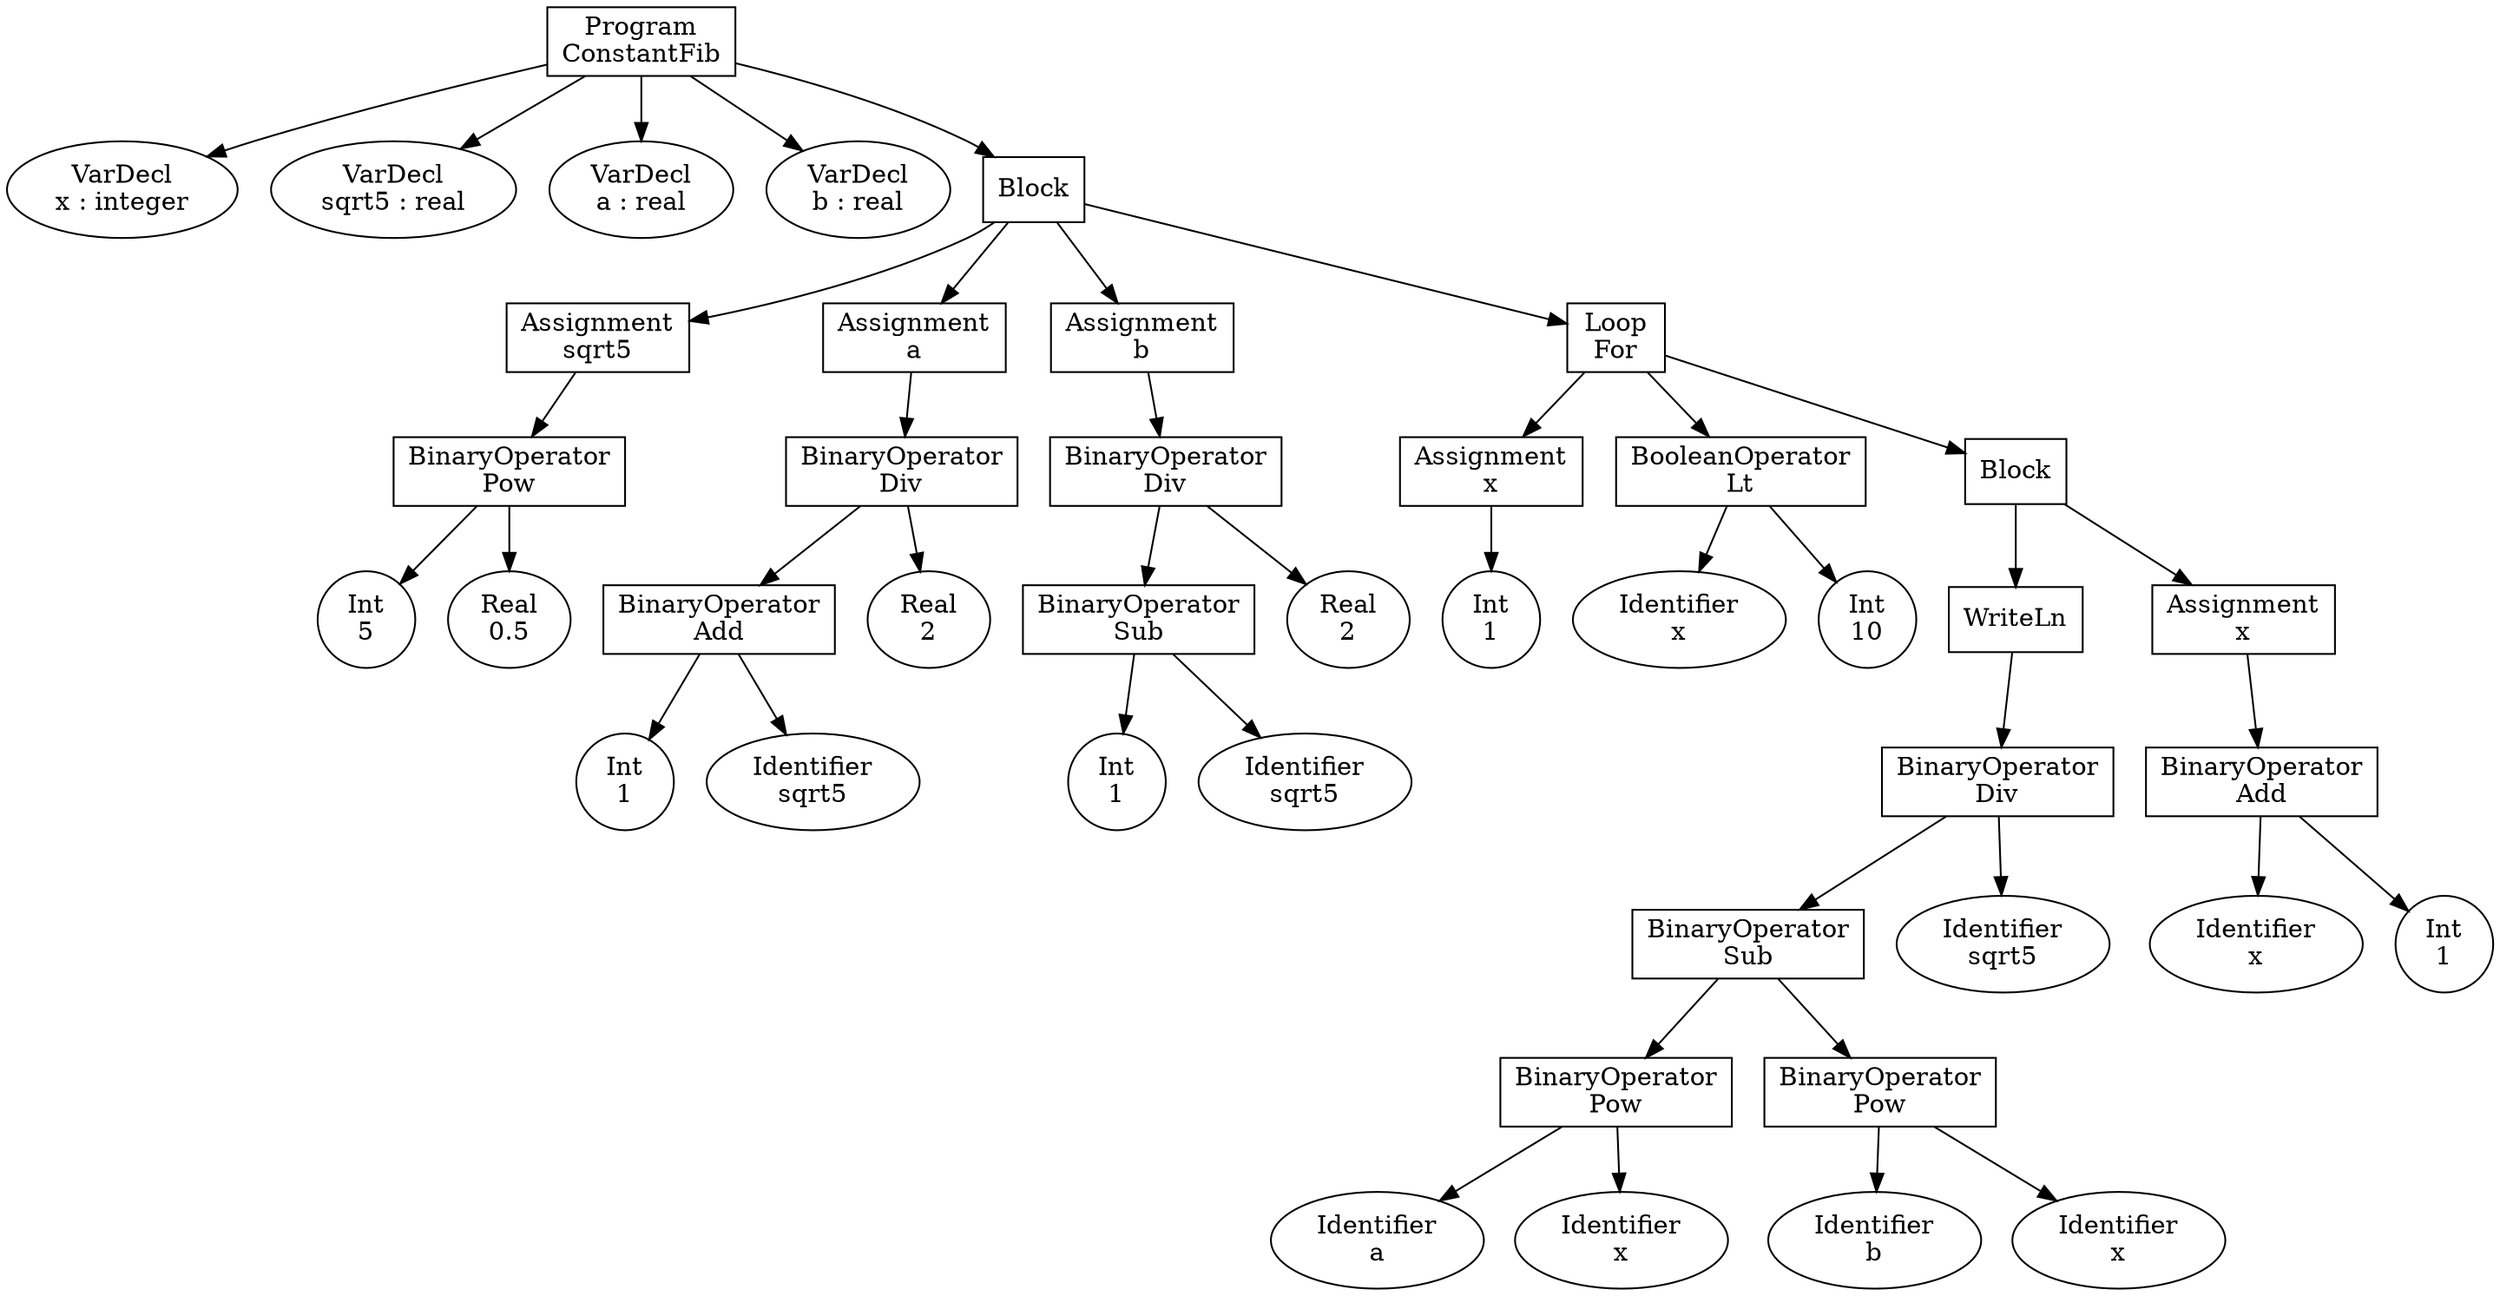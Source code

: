 digraph Expr {
  node0 [shape="rect" label="Program
ConstantFib"]
  node1 [label="VarDecl
x : integer"]
  node0 -> node1;
  node2 [label="VarDecl
sqrt5 : real"]
  node0 -> node2;
  node3 [label="VarDecl
a : real"]
  node0 -> node3;
  node4 [label="VarDecl
b : real"]
  node0 -> node4;
  node5 [shape="rect" label="Block"]
  node0 -> node5;
  node6 [shape="rect" label="Assignment
sqrt5"]
  node5 -> node6;
  node7 [shape="rect" label="BinaryOperator
Pow"]
  node6 -> node7;
  node8 [label="Int
5"]
  node7 -> node8;
  node9 [label="Real
0.5"]
  node7 -> node9;
  node10 [shape="rect" label="Assignment
a"]
  node5 -> node10;
  node11 [shape="rect" label="BinaryOperator
Div"]
  node10 -> node11;
  node12 [shape="rect" label="BinaryOperator
Add"]
  node11 -> node12;
  node13 [label="Int
1"]
  node12 -> node13;
  node14 [label="Identifier
sqrt5"]
  node12 -> node14;
  node15 [label="Real
2"]
  node11 -> node15;
  node16 [shape="rect" label="Assignment
b"]
  node5 -> node16;
  node17 [shape="rect" label="BinaryOperator
Div"]
  node16 -> node17;
  node18 [shape="rect" label="BinaryOperator
Sub"]
  node17 -> node18;
  node19 [label="Int
1"]
  node18 -> node19;
  node20 [label="Identifier
sqrt5"]
  node18 -> node20;
  node21 [label="Real
2"]
  node17 -> node21;
  node22 [shape="rect" label="Loop
For"]
  node5 -> node22;
  node23 [shape="rect" label="Assignment
x"]
  node22 -> node23;
  node24 [label="Int
1"]
  node23 -> node24;
  node25 [shape="rect" label="BooleanOperator
Lt"]
  node22 -> node25;
  node26 [label="Identifier
x"]
  node25 -> node26;
  node27 [label="Int
10"]
  node25 -> node27;
  node28 [shape="rect" label="Block"]
  node22 -> node28;
  node29 [shape="rect" label="WriteLn"]
  node28 -> node29;
  node30 [shape="rect" label="BinaryOperator
Div"]
  node29 -> node30;
  node31 [shape="rect" label="BinaryOperator
Sub"]
  node30 -> node31;
  node32 [shape="rect" label="BinaryOperator
Pow"]
  node31 -> node32;
  node33 [label="Identifier
a"]
  node32 -> node33;
  node34 [label="Identifier
x"]
  node32 -> node34;
  node35 [shape="rect" label="BinaryOperator
Pow"]
  node31 -> node35;
  node36 [label="Identifier
b"]
  node35 -> node36;
  node37 [label="Identifier
x"]
  node35 -> node37;
  node38 [label="Identifier
sqrt5"]
  node30 -> node38;
  node39 [shape="rect" label="Assignment
x"]
  node28 -> node39;
  node40 [shape="rect" label="BinaryOperator
Add"]
  node39 -> node40;
  node41 [label="Identifier
x"]
  node40 -> node41;
  node42 [label="Int
1"]
  node40 -> node42;
}
